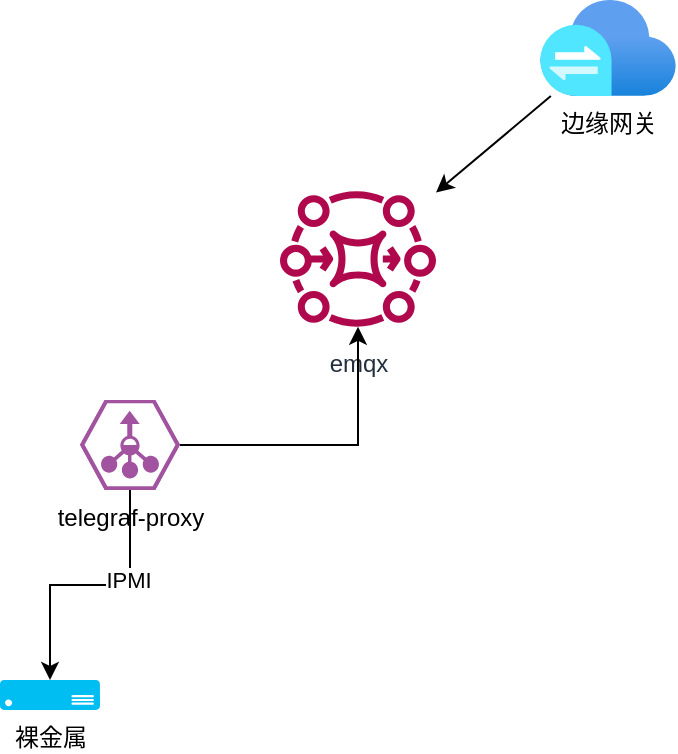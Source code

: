 <mxfile version="18.1.1" type="github">
  <diagram id="Ka_yhlfQBt1nnNOFSuwi" name="Page-1">
    <mxGraphModel dx="1038" dy="547" grid="1" gridSize="10" guides="1" tooltips="1" connect="1" arrows="1" fold="1" page="1" pageScale="1" pageWidth="827" pageHeight="1169" math="0" shadow="0">
      <root>
        <mxCell id="0" />
        <mxCell id="1" parent="0" />
        <mxCell id="fz9vf7qBXlm0riUWRxJQ-1" value="边缘网关" style="aspect=fixed;html=1;points=[];align=center;image;fontSize=12;image=img/lib/azure2/storage/Azure_Stack_Edge.svg;" vertex="1" parent="1">
          <mxGeometry x="360" y="70" width="68" height="48" as="geometry" />
        </mxCell>
        <mxCell id="fz9vf7qBXlm0riUWRxJQ-2" value="emqx" style="sketch=0;outlineConnect=0;fontColor=#232F3E;gradientColor=none;fillColor=#B0084D;strokeColor=none;dashed=0;verticalLabelPosition=bottom;verticalAlign=top;align=center;html=1;fontSize=12;fontStyle=0;aspect=fixed;pointerEvents=1;shape=mxgraph.aws4.mq_broker;" vertex="1" parent="1">
          <mxGeometry x="230" y="160" width="78" height="78" as="geometry" />
        </mxCell>
        <mxCell id="fz9vf7qBXlm0riUWRxJQ-3" value="裸金属" style="verticalLabelPosition=bottom;html=1;verticalAlign=top;align=center;strokeColor=none;fillColor=#00BEF2;shape=mxgraph.azure.server;" vertex="1" parent="1">
          <mxGeometry x="90" y="410" width="50" height="15" as="geometry" />
        </mxCell>
        <mxCell id="fz9vf7qBXlm0riUWRxJQ-7" style="edgeStyle=orthogonalEdgeStyle;rounded=0;orthogonalLoop=1;jettySize=auto;html=1;" edge="1" parent="1" source="fz9vf7qBXlm0riUWRxJQ-5" target="fz9vf7qBXlm0riUWRxJQ-2">
          <mxGeometry relative="1" as="geometry" />
        </mxCell>
        <mxCell id="fz9vf7qBXlm0riUWRxJQ-8" style="edgeStyle=orthogonalEdgeStyle;rounded=0;orthogonalLoop=1;jettySize=auto;html=1;entryX=0.5;entryY=0;entryDx=0;entryDy=0;entryPerimeter=0;" edge="1" parent="1" source="fz9vf7qBXlm0riUWRxJQ-5" target="fz9vf7qBXlm0riUWRxJQ-3">
          <mxGeometry relative="1" as="geometry" />
        </mxCell>
        <mxCell id="fz9vf7qBXlm0riUWRxJQ-9" value="IPMI" style="edgeLabel;html=1;align=center;verticalAlign=middle;resizable=0;points=[];" vertex="1" connectable="0" parent="fz9vf7qBXlm0riUWRxJQ-8">
          <mxGeometry x="-0.333" y="-1" relative="1" as="geometry">
            <mxPoint as="offset" />
          </mxGeometry>
        </mxCell>
        <mxCell id="fz9vf7qBXlm0riUWRxJQ-5" value="telegraf-proxy" style="verticalLabelPosition=bottom;sketch=0;html=1;fillColor=#A153A0;strokeColor=#ffffff;verticalAlign=top;align=center;points=[[0,0.5,0],[0.125,0.25,0],[0.25,0,0],[0.5,0,0],[0.75,0,0],[0.875,0.25,0],[1,0.5,0],[0.875,0.75,0],[0.75,1,0],[0.5,1,0],[0.125,0.75,0]];pointerEvents=1;shape=mxgraph.cisco_safe.compositeIcon;bgIcon=mxgraph.cisco_safe.design.blank_device;resIcon=mxgraph.cisco_safe.design.flow_collector_2;" vertex="1" parent="1">
          <mxGeometry x="130" y="270" width="50" height="45" as="geometry" />
        </mxCell>
        <mxCell id="fz9vf7qBXlm0riUWRxJQ-6" value="" style="endArrow=classic;html=1;rounded=0;" edge="1" parent="1" source="fz9vf7qBXlm0riUWRxJQ-1" target="fz9vf7qBXlm0riUWRxJQ-2">
          <mxGeometry width="50" height="50" relative="1" as="geometry">
            <mxPoint x="280" y="120" as="sourcePoint" />
            <mxPoint x="330" y="70" as="targetPoint" />
          </mxGeometry>
        </mxCell>
      </root>
    </mxGraphModel>
  </diagram>
</mxfile>

